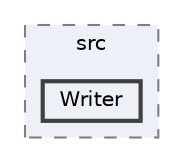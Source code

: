 digraph "plugins/learndash-certificate-builder/vendor/mpdf/mpdf/src/Writer"
{
 // LATEX_PDF_SIZE
  bgcolor="transparent";
  edge [fontname=Helvetica,fontsize=10,labelfontname=Helvetica,labelfontsize=10];
  node [fontname=Helvetica,fontsize=10,shape=box,height=0.2,width=0.4];
  compound=true
  subgraph clusterdir_a65463aea2a6be4c4718790a2e16e955 {
    graph [ bgcolor="#edf0f7", pencolor="grey50", label="src", fontname=Helvetica,fontsize=10 style="filled,dashed", URL="dir_a65463aea2a6be4c4718790a2e16e955.html",tooltip=""]
  dir_d70d7be992595b3dcd7651f9ca33cfc0 [label="Writer", fillcolor="#edf0f7", color="grey25", style="filled,bold", URL="dir_d70d7be992595b3dcd7651f9ca33cfc0.html",tooltip=""];
  }
}
